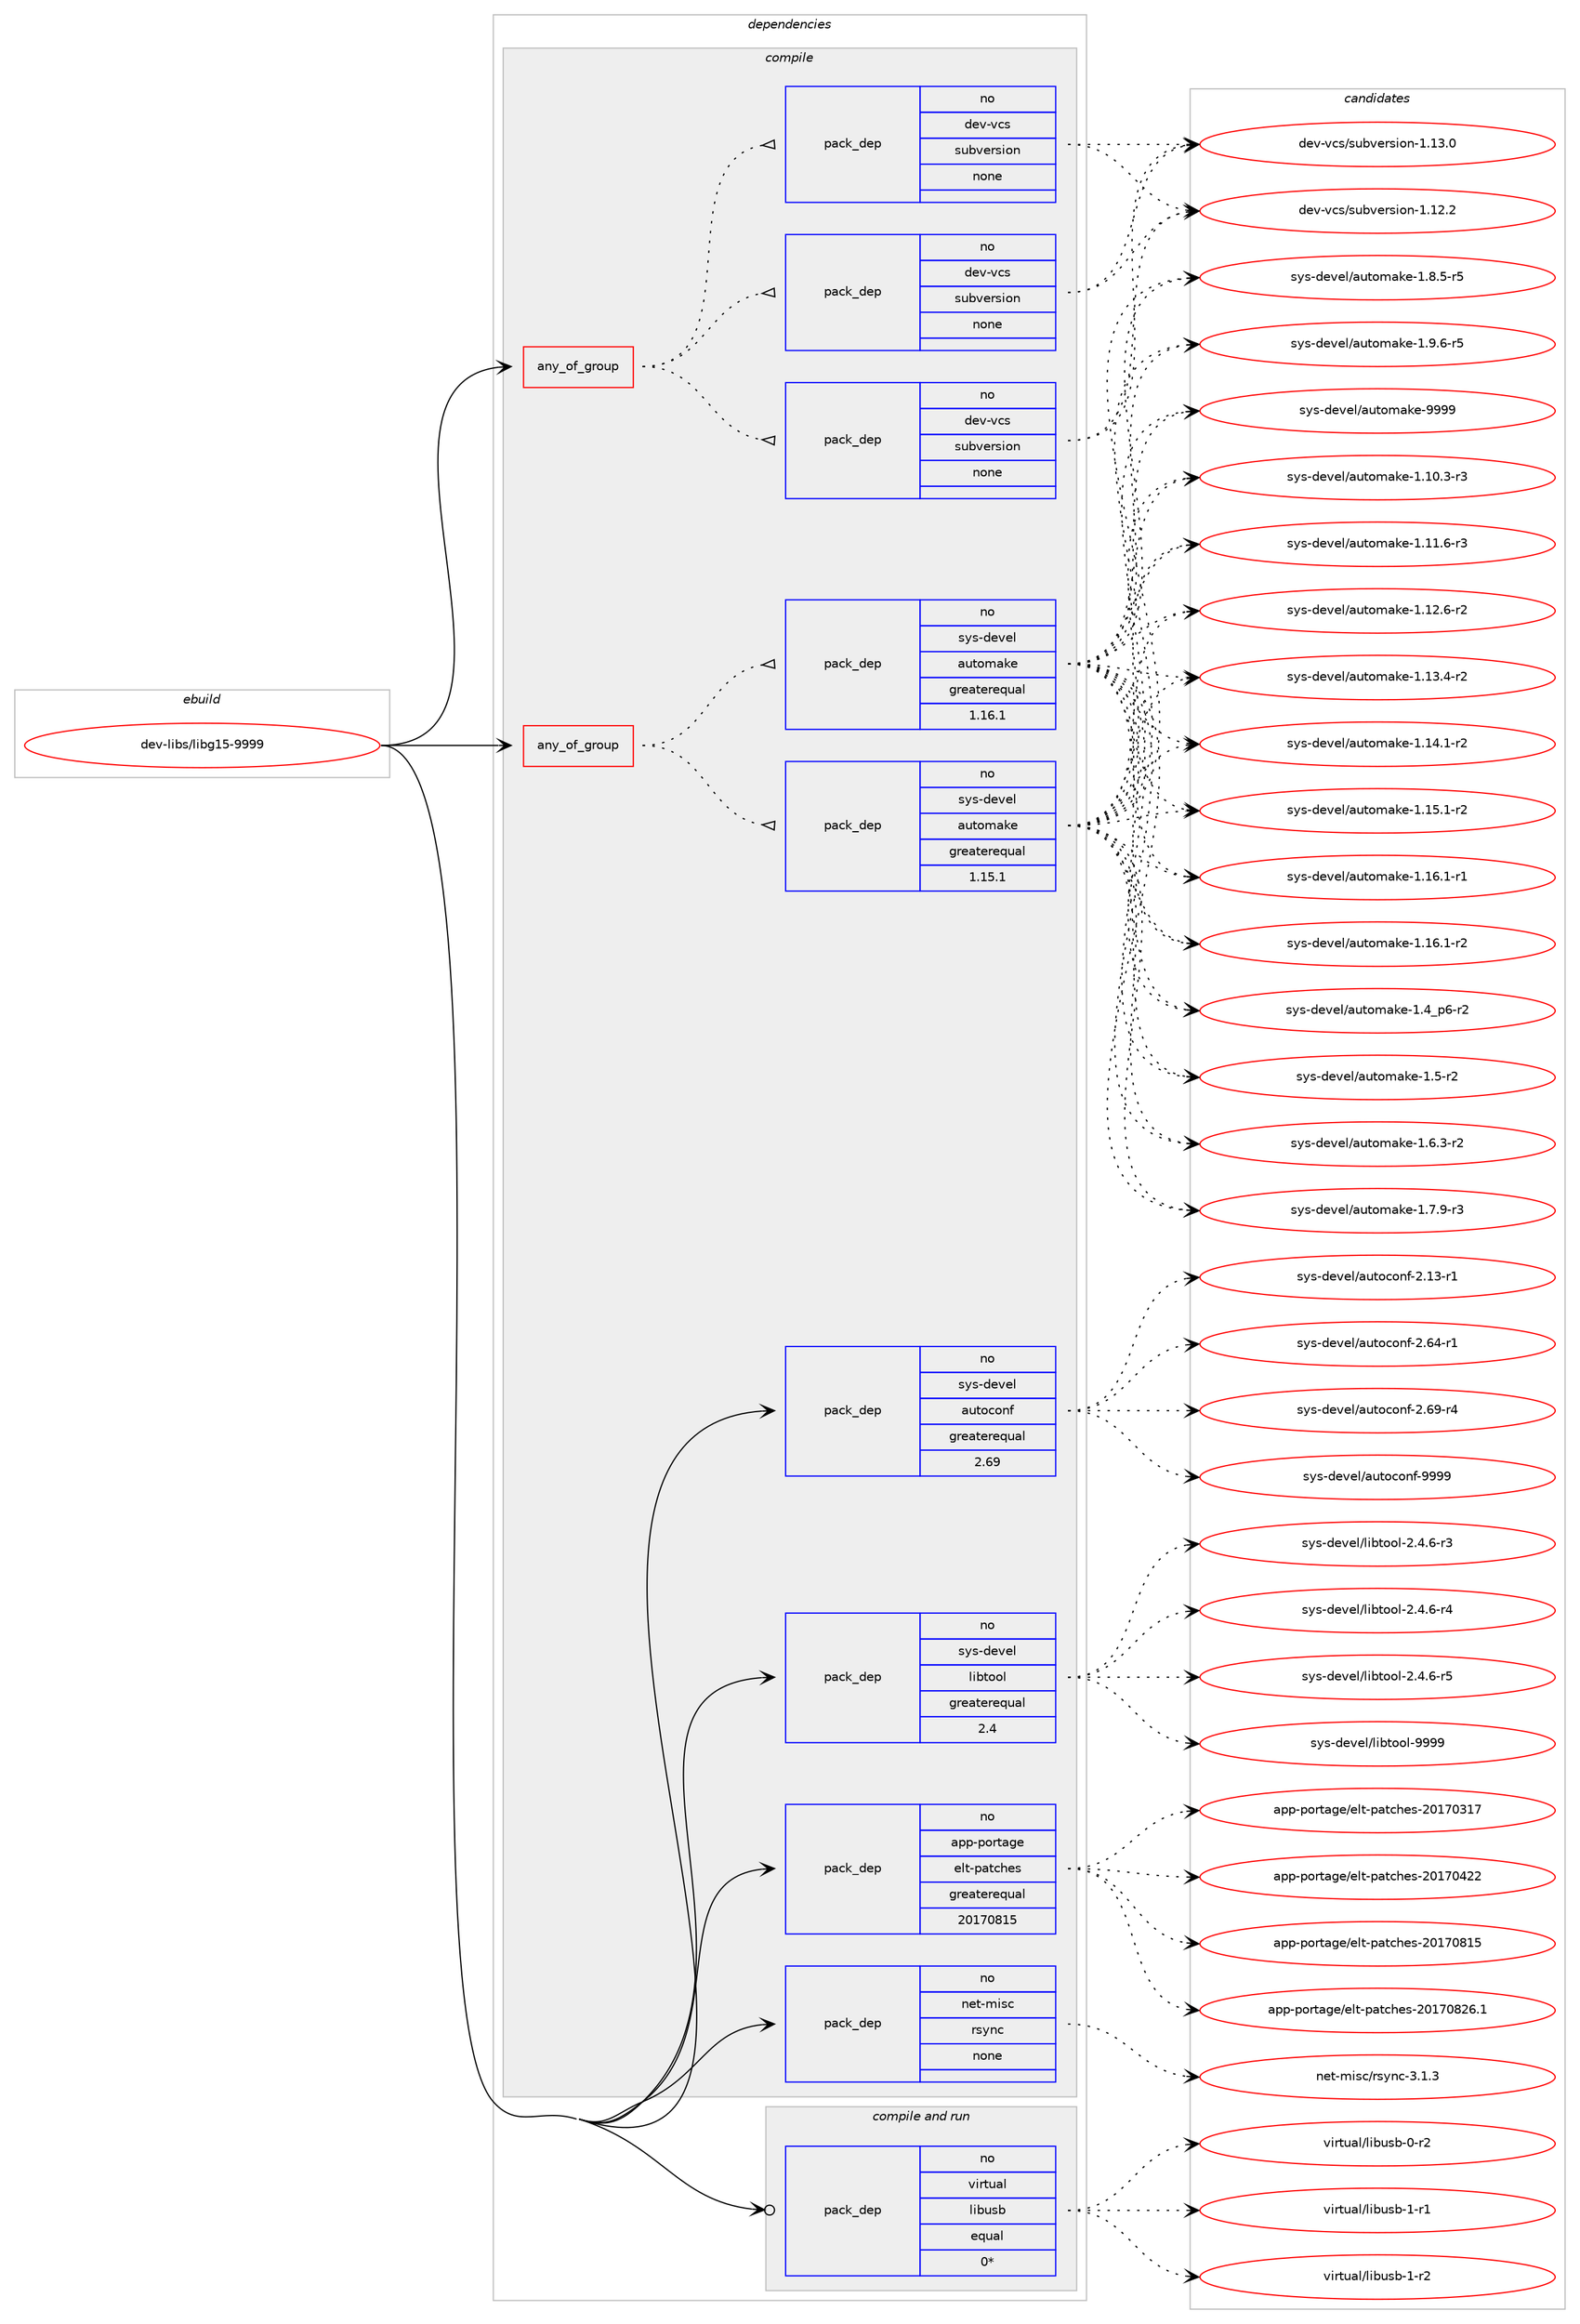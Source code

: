 digraph prolog {

# *************
# Graph options
# *************

newrank=true;
concentrate=true;
compound=true;
graph [rankdir=LR,fontname=Helvetica,fontsize=10,ranksep=1.5];#, ranksep=2.5, nodesep=0.2];
edge  [arrowhead=vee];
node  [fontname=Helvetica,fontsize=10];

# **********
# The ebuild
# **********

subgraph cluster_leftcol {
color=gray;
rank=same;
label=<<i>ebuild</i>>;
id [label="dev-libs/libg15-9999", color=red, width=4, href="../dev-libs/libg15-9999.svg"];
}

# ****************
# The dependencies
# ****************

subgraph cluster_midcol {
color=gray;
label=<<i>dependencies</i>>;
subgraph cluster_compile {
fillcolor="#eeeeee";
style=filled;
label=<<i>compile</i>>;
subgraph any11106 {
dependency565415 [label=<<TABLE BORDER="0" CELLBORDER="1" CELLSPACING="0" CELLPADDING="4"><TR><TD CELLPADDING="10">any_of_group</TD></TR></TABLE>>, shape=none, color=red];subgraph pack422264 {
dependency565416 [label=<<TABLE BORDER="0" CELLBORDER="1" CELLSPACING="0" CELLPADDING="4" WIDTH="220"><TR><TD ROWSPAN="6" CELLPADDING="30">pack_dep</TD></TR><TR><TD WIDTH="110">no</TD></TR><TR><TD>dev-vcs</TD></TR><TR><TD>subversion</TD></TR><TR><TD>none</TD></TR><TR><TD></TD></TR></TABLE>>, shape=none, color=blue];
}
dependency565415:e -> dependency565416:w [weight=20,style="dotted",arrowhead="oinv"];
subgraph pack422265 {
dependency565417 [label=<<TABLE BORDER="0" CELLBORDER="1" CELLSPACING="0" CELLPADDING="4" WIDTH="220"><TR><TD ROWSPAN="6" CELLPADDING="30">pack_dep</TD></TR><TR><TD WIDTH="110">no</TD></TR><TR><TD>dev-vcs</TD></TR><TR><TD>subversion</TD></TR><TR><TD>none</TD></TR><TR><TD></TD></TR></TABLE>>, shape=none, color=blue];
}
dependency565415:e -> dependency565417:w [weight=20,style="dotted",arrowhead="oinv"];
subgraph pack422266 {
dependency565418 [label=<<TABLE BORDER="0" CELLBORDER="1" CELLSPACING="0" CELLPADDING="4" WIDTH="220"><TR><TD ROWSPAN="6" CELLPADDING="30">pack_dep</TD></TR><TR><TD WIDTH="110">no</TD></TR><TR><TD>dev-vcs</TD></TR><TR><TD>subversion</TD></TR><TR><TD>none</TD></TR><TR><TD></TD></TR></TABLE>>, shape=none, color=blue];
}
dependency565415:e -> dependency565418:w [weight=20,style="dotted",arrowhead="oinv"];
}
id:e -> dependency565415:w [weight=20,style="solid",arrowhead="vee"];
subgraph any11107 {
dependency565419 [label=<<TABLE BORDER="0" CELLBORDER="1" CELLSPACING="0" CELLPADDING="4"><TR><TD CELLPADDING="10">any_of_group</TD></TR></TABLE>>, shape=none, color=red];subgraph pack422267 {
dependency565420 [label=<<TABLE BORDER="0" CELLBORDER="1" CELLSPACING="0" CELLPADDING="4" WIDTH="220"><TR><TD ROWSPAN="6" CELLPADDING="30">pack_dep</TD></TR><TR><TD WIDTH="110">no</TD></TR><TR><TD>sys-devel</TD></TR><TR><TD>automake</TD></TR><TR><TD>greaterequal</TD></TR><TR><TD>1.16.1</TD></TR></TABLE>>, shape=none, color=blue];
}
dependency565419:e -> dependency565420:w [weight=20,style="dotted",arrowhead="oinv"];
subgraph pack422268 {
dependency565421 [label=<<TABLE BORDER="0" CELLBORDER="1" CELLSPACING="0" CELLPADDING="4" WIDTH="220"><TR><TD ROWSPAN="6" CELLPADDING="30">pack_dep</TD></TR><TR><TD WIDTH="110">no</TD></TR><TR><TD>sys-devel</TD></TR><TR><TD>automake</TD></TR><TR><TD>greaterequal</TD></TR><TR><TD>1.15.1</TD></TR></TABLE>>, shape=none, color=blue];
}
dependency565419:e -> dependency565421:w [weight=20,style="dotted",arrowhead="oinv"];
}
id:e -> dependency565419:w [weight=20,style="solid",arrowhead="vee"];
subgraph pack422269 {
dependency565422 [label=<<TABLE BORDER="0" CELLBORDER="1" CELLSPACING="0" CELLPADDING="4" WIDTH="220"><TR><TD ROWSPAN="6" CELLPADDING="30">pack_dep</TD></TR><TR><TD WIDTH="110">no</TD></TR><TR><TD>app-portage</TD></TR><TR><TD>elt-patches</TD></TR><TR><TD>greaterequal</TD></TR><TR><TD>20170815</TD></TR></TABLE>>, shape=none, color=blue];
}
id:e -> dependency565422:w [weight=20,style="solid",arrowhead="vee"];
subgraph pack422270 {
dependency565423 [label=<<TABLE BORDER="0" CELLBORDER="1" CELLSPACING="0" CELLPADDING="4" WIDTH="220"><TR><TD ROWSPAN="6" CELLPADDING="30">pack_dep</TD></TR><TR><TD WIDTH="110">no</TD></TR><TR><TD>net-misc</TD></TR><TR><TD>rsync</TD></TR><TR><TD>none</TD></TR><TR><TD></TD></TR></TABLE>>, shape=none, color=blue];
}
id:e -> dependency565423:w [weight=20,style="solid",arrowhead="vee"];
subgraph pack422271 {
dependency565424 [label=<<TABLE BORDER="0" CELLBORDER="1" CELLSPACING="0" CELLPADDING="4" WIDTH="220"><TR><TD ROWSPAN="6" CELLPADDING="30">pack_dep</TD></TR><TR><TD WIDTH="110">no</TD></TR><TR><TD>sys-devel</TD></TR><TR><TD>autoconf</TD></TR><TR><TD>greaterequal</TD></TR><TR><TD>2.69</TD></TR></TABLE>>, shape=none, color=blue];
}
id:e -> dependency565424:w [weight=20,style="solid",arrowhead="vee"];
subgraph pack422272 {
dependency565425 [label=<<TABLE BORDER="0" CELLBORDER="1" CELLSPACING="0" CELLPADDING="4" WIDTH="220"><TR><TD ROWSPAN="6" CELLPADDING="30">pack_dep</TD></TR><TR><TD WIDTH="110">no</TD></TR><TR><TD>sys-devel</TD></TR><TR><TD>libtool</TD></TR><TR><TD>greaterequal</TD></TR><TR><TD>2.4</TD></TR></TABLE>>, shape=none, color=blue];
}
id:e -> dependency565425:w [weight=20,style="solid",arrowhead="vee"];
}
subgraph cluster_compileandrun {
fillcolor="#eeeeee";
style=filled;
label=<<i>compile and run</i>>;
subgraph pack422273 {
dependency565426 [label=<<TABLE BORDER="0" CELLBORDER="1" CELLSPACING="0" CELLPADDING="4" WIDTH="220"><TR><TD ROWSPAN="6" CELLPADDING="30">pack_dep</TD></TR><TR><TD WIDTH="110">no</TD></TR><TR><TD>virtual</TD></TR><TR><TD>libusb</TD></TR><TR><TD>equal</TD></TR><TR><TD>0*</TD></TR></TABLE>>, shape=none, color=blue];
}
id:e -> dependency565426:w [weight=20,style="solid",arrowhead="odotvee"];
}
subgraph cluster_run {
fillcolor="#eeeeee";
style=filled;
label=<<i>run</i>>;
}
}

# **************
# The candidates
# **************

subgraph cluster_choices {
rank=same;
color=gray;
label=<<i>candidates</i>>;

subgraph choice422264 {
color=black;
nodesep=1;
choice1001011184511899115471151179811810111411510511111045494649504650 [label="dev-vcs/subversion-1.12.2", color=red, width=4,href="../dev-vcs/subversion-1.12.2.svg"];
choice1001011184511899115471151179811810111411510511111045494649514648 [label="dev-vcs/subversion-1.13.0", color=red, width=4,href="../dev-vcs/subversion-1.13.0.svg"];
dependency565416:e -> choice1001011184511899115471151179811810111411510511111045494649504650:w [style=dotted,weight="100"];
dependency565416:e -> choice1001011184511899115471151179811810111411510511111045494649514648:w [style=dotted,weight="100"];
}
subgraph choice422265 {
color=black;
nodesep=1;
choice1001011184511899115471151179811810111411510511111045494649504650 [label="dev-vcs/subversion-1.12.2", color=red, width=4,href="../dev-vcs/subversion-1.12.2.svg"];
choice1001011184511899115471151179811810111411510511111045494649514648 [label="dev-vcs/subversion-1.13.0", color=red, width=4,href="../dev-vcs/subversion-1.13.0.svg"];
dependency565417:e -> choice1001011184511899115471151179811810111411510511111045494649504650:w [style=dotted,weight="100"];
dependency565417:e -> choice1001011184511899115471151179811810111411510511111045494649514648:w [style=dotted,weight="100"];
}
subgraph choice422266 {
color=black;
nodesep=1;
choice1001011184511899115471151179811810111411510511111045494649504650 [label="dev-vcs/subversion-1.12.2", color=red, width=4,href="../dev-vcs/subversion-1.12.2.svg"];
choice1001011184511899115471151179811810111411510511111045494649514648 [label="dev-vcs/subversion-1.13.0", color=red, width=4,href="../dev-vcs/subversion-1.13.0.svg"];
dependency565418:e -> choice1001011184511899115471151179811810111411510511111045494649504650:w [style=dotted,weight="100"];
dependency565418:e -> choice1001011184511899115471151179811810111411510511111045494649514648:w [style=dotted,weight="100"];
}
subgraph choice422267 {
color=black;
nodesep=1;
choice11512111545100101118101108479711711611110997107101454946494846514511451 [label="sys-devel/automake-1.10.3-r3", color=red, width=4,href="../sys-devel/automake-1.10.3-r3.svg"];
choice11512111545100101118101108479711711611110997107101454946494946544511451 [label="sys-devel/automake-1.11.6-r3", color=red, width=4,href="../sys-devel/automake-1.11.6-r3.svg"];
choice11512111545100101118101108479711711611110997107101454946495046544511450 [label="sys-devel/automake-1.12.6-r2", color=red, width=4,href="../sys-devel/automake-1.12.6-r2.svg"];
choice11512111545100101118101108479711711611110997107101454946495146524511450 [label="sys-devel/automake-1.13.4-r2", color=red, width=4,href="../sys-devel/automake-1.13.4-r2.svg"];
choice11512111545100101118101108479711711611110997107101454946495246494511450 [label="sys-devel/automake-1.14.1-r2", color=red, width=4,href="../sys-devel/automake-1.14.1-r2.svg"];
choice11512111545100101118101108479711711611110997107101454946495346494511450 [label="sys-devel/automake-1.15.1-r2", color=red, width=4,href="../sys-devel/automake-1.15.1-r2.svg"];
choice11512111545100101118101108479711711611110997107101454946495446494511449 [label="sys-devel/automake-1.16.1-r1", color=red, width=4,href="../sys-devel/automake-1.16.1-r1.svg"];
choice11512111545100101118101108479711711611110997107101454946495446494511450 [label="sys-devel/automake-1.16.1-r2", color=red, width=4,href="../sys-devel/automake-1.16.1-r2.svg"];
choice115121115451001011181011084797117116111109971071014549465295112544511450 [label="sys-devel/automake-1.4_p6-r2", color=red, width=4,href="../sys-devel/automake-1.4_p6-r2.svg"];
choice11512111545100101118101108479711711611110997107101454946534511450 [label="sys-devel/automake-1.5-r2", color=red, width=4,href="../sys-devel/automake-1.5-r2.svg"];
choice115121115451001011181011084797117116111109971071014549465446514511450 [label="sys-devel/automake-1.6.3-r2", color=red, width=4,href="../sys-devel/automake-1.6.3-r2.svg"];
choice115121115451001011181011084797117116111109971071014549465546574511451 [label="sys-devel/automake-1.7.9-r3", color=red, width=4,href="../sys-devel/automake-1.7.9-r3.svg"];
choice115121115451001011181011084797117116111109971071014549465646534511453 [label="sys-devel/automake-1.8.5-r5", color=red, width=4,href="../sys-devel/automake-1.8.5-r5.svg"];
choice115121115451001011181011084797117116111109971071014549465746544511453 [label="sys-devel/automake-1.9.6-r5", color=red, width=4,href="../sys-devel/automake-1.9.6-r5.svg"];
choice115121115451001011181011084797117116111109971071014557575757 [label="sys-devel/automake-9999", color=red, width=4,href="../sys-devel/automake-9999.svg"];
dependency565420:e -> choice11512111545100101118101108479711711611110997107101454946494846514511451:w [style=dotted,weight="100"];
dependency565420:e -> choice11512111545100101118101108479711711611110997107101454946494946544511451:w [style=dotted,weight="100"];
dependency565420:e -> choice11512111545100101118101108479711711611110997107101454946495046544511450:w [style=dotted,weight="100"];
dependency565420:e -> choice11512111545100101118101108479711711611110997107101454946495146524511450:w [style=dotted,weight="100"];
dependency565420:e -> choice11512111545100101118101108479711711611110997107101454946495246494511450:w [style=dotted,weight="100"];
dependency565420:e -> choice11512111545100101118101108479711711611110997107101454946495346494511450:w [style=dotted,weight="100"];
dependency565420:e -> choice11512111545100101118101108479711711611110997107101454946495446494511449:w [style=dotted,weight="100"];
dependency565420:e -> choice11512111545100101118101108479711711611110997107101454946495446494511450:w [style=dotted,weight="100"];
dependency565420:e -> choice115121115451001011181011084797117116111109971071014549465295112544511450:w [style=dotted,weight="100"];
dependency565420:e -> choice11512111545100101118101108479711711611110997107101454946534511450:w [style=dotted,weight="100"];
dependency565420:e -> choice115121115451001011181011084797117116111109971071014549465446514511450:w [style=dotted,weight="100"];
dependency565420:e -> choice115121115451001011181011084797117116111109971071014549465546574511451:w [style=dotted,weight="100"];
dependency565420:e -> choice115121115451001011181011084797117116111109971071014549465646534511453:w [style=dotted,weight="100"];
dependency565420:e -> choice115121115451001011181011084797117116111109971071014549465746544511453:w [style=dotted,weight="100"];
dependency565420:e -> choice115121115451001011181011084797117116111109971071014557575757:w [style=dotted,weight="100"];
}
subgraph choice422268 {
color=black;
nodesep=1;
choice11512111545100101118101108479711711611110997107101454946494846514511451 [label="sys-devel/automake-1.10.3-r3", color=red, width=4,href="../sys-devel/automake-1.10.3-r3.svg"];
choice11512111545100101118101108479711711611110997107101454946494946544511451 [label="sys-devel/automake-1.11.6-r3", color=red, width=4,href="../sys-devel/automake-1.11.6-r3.svg"];
choice11512111545100101118101108479711711611110997107101454946495046544511450 [label="sys-devel/automake-1.12.6-r2", color=red, width=4,href="../sys-devel/automake-1.12.6-r2.svg"];
choice11512111545100101118101108479711711611110997107101454946495146524511450 [label="sys-devel/automake-1.13.4-r2", color=red, width=4,href="../sys-devel/automake-1.13.4-r2.svg"];
choice11512111545100101118101108479711711611110997107101454946495246494511450 [label="sys-devel/automake-1.14.1-r2", color=red, width=4,href="../sys-devel/automake-1.14.1-r2.svg"];
choice11512111545100101118101108479711711611110997107101454946495346494511450 [label="sys-devel/automake-1.15.1-r2", color=red, width=4,href="../sys-devel/automake-1.15.1-r2.svg"];
choice11512111545100101118101108479711711611110997107101454946495446494511449 [label="sys-devel/automake-1.16.1-r1", color=red, width=4,href="../sys-devel/automake-1.16.1-r1.svg"];
choice11512111545100101118101108479711711611110997107101454946495446494511450 [label="sys-devel/automake-1.16.1-r2", color=red, width=4,href="../sys-devel/automake-1.16.1-r2.svg"];
choice115121115451001011181011084797117116111109971071014549465295112544511450 [label="sys-devel/automake-1.4_p6-r2", color=red, width=4,href="../sys-devel/automake-1.4_p6-r2.svg"];
choice11512111545100101118101108479711711611110997107101454946534511450 [label="sys-devel/automake-1.5-r2", color=red, width=4,href="../sys-devel/automake-1.5-r2.svg"];
choice115121115451001011181011084797117116111109971071014549465446514511450 [label="sys-devel/automake-1.6.3-r2", color=red, width=4,href="../sys-devel/automake-1.6.3-r2.svg"];
choice115121115451001011181011084797117116111109971071014549465546574511451 [label="sys-devel/automake-1.7.9-r3", color=red, width=4,href="../sys-devel/automake-1.7.9-r3.svg"];
choice115121115451001011181011084797117116111109971071014549465646534511453 [label="sys-devel/automake-1.8.5-r5", color=red, width=4,href="../sys-devel/automake-1.8.5-r5.svg"];
choice115121115451001011181011084797117116111109971071014549465746544511453 [label="sys-devel/automake-1.9.6-r5", color=red, width=4,href="../sys-devel/automake-1.9.6-r5.svg"];
choice115121115451001011181011084797117116111109971071014557575757 [label="sys-devel/automake-9999", color=red, width=4,href="../sys-devel/automake-9999.svg"];
dependency565421:e -> choice11512111545100101118101108479711711611110997107101454946494846514511451:w [style=dotted,weight="100"];
dependency565421:e -> choice11512111545100101118101108479711711611110997107101454946494946544511451:w [style=dotted,weight="100"];
dependency565421:e -> choice11512111545100101118101108479711711611110997107101454946495046544511450:w [style=dotted,weight="100"];
dependency565421:e -> choice11512111545100101118101108479711711611110997107101454946495146524511450:w [style=dotted,weight="100"];
dependency565421:e -> choice11512111545100101118101108479711711611110997107101454946495246494511450:w [style=dotted,weight="100"];
dependency565421:e -> choice11512111545100101118101108479711711611110997107101454946495346494511450:w [style=dotted,weight="100"];
dependency565421:e -> choice11512111545100101118101108479711711611110997107101454946495446494511449:w [style=dotted,weight="100"];
dependency565421:e -> choice11512111545100101118101108479711711611110997107101454946495446494511450:w [style=dotted,weight="100"];
dependency565421:e -> choice115121115451001011181011084797117116111109971071014549465295112544511450:w [style=dotted,weight="100"];
dependency565421:e -> choice11512111545100101118101108479711711611110997107101454946534511450:w [style=dotted,weight="100"];
dependency565421:e -> choice115121115451001011181011084797117116111109971071014549465446514511450:w [style=dotted,weight="100"];
dependency565421:e -> choice115121115451001011181011084797117116111109971071014549465546574511451:w [style=dotted,weight="100"];
dependency565421:e -> choice115121115451001011181011084797117116111109971071014549465646534511453:w [style=dotted,weight="100"];
dependency565421:e -> choice115121115451001011181011084797117116111109971071014549465746544511453:w [style=dotted,weight="100"];
dependency565421:e -> choice115121115451001011181011084797117116111109971071014557575757:w [style=dotted,weight="100"];
}
subgraph choice422269 {
color=black;
nodesep=1;
choice97112112451121111141169710310147101108116451129711699104101115455048495548514955 [label="app-portage/elt-patches-20170317", color=red, width=4,href="../app-portage/elt-patches-20170317.svg"];
choice97112112451121111141169710310147101108116451129711699104101115455048495548525050 [label="app-portage/elt-patches-20170422", color=red, width=4,href="../app-portage/elt-patches-20170422.svg"];
choice97112112451121111141169710310147101108116451129711699104101115455048495548564953 [label="app-portage/elt-patches-20170815", color=red, width=4,href="../app-portage/elt-patches-20170815.svg"];
choice971121124511211111411697103101471011081164511297116991041011154550484955485650544649 [label="app-portage/elt-patches-20170826.1", color=red, width=4,href="../app-portage/elt-patches-20170826.1.svg"];
dependency565422:e -> choice97112112451121111141169710310147101108116451129711699104101115455048495548514955:w [style=dotted,weight="100"];
dependency565422:e -> choice97112112451121111141169710310147101108116451129711699104101115455048495548525050:w [style=dotted,weight="100"];
dependency565422:e -> choice97112112451121111141169710310147101108116451129711699104101115455048495548564953:w [style=dotted,weight="100"];
dependency565422:e -> choice971121124511211111411697103101471011081164511297116991041011154550484955485650544649:w [style=dotted,weight="100"];
}
subgraph choice422270 {
color=black;
nodesep=1;
choice11010111645109105115994711411512111099455146494651 [label="net-misc/rsync-3.1.3", color=red, width=4,href="../net-misc/rsync-3.1.3.svg"];
dependency565423:e -> choice11010111645109105115994711411512111099455146494651:w [style=dotted,weight="100"];
}
subgraph choice422271 {
color=black;
nodesep=1;
choice1151211154510010111810110847971171161119911111010245504649514511449 [label="sys-devel/autoconf-2.13-r1", color=red, width=4,href="../sys-devel/autoconf-2.13-r1.svg"];
choice1151211154510010111810110847971171161119911111010245504654524511449 [label="sys-devel/autoconf-2.64-r1", color=red, width=4,href="../sys-devel/autoconf-2.64-r1.svg"];
choice1151211154510010111810110847971171161119911111010245504654574511452 [label="sys-devel/autoconf-2.69-r4", color=red, width=4,href="../sys-devel/autoconf-2.69-r4.svg"];
choice115121115451001011181011084797117116111991111101024557575757 [label="sys-devel/autoconf-9999", color=red, width=4,href="../sys-devel/autoconf-9999.svg"];
dependency565424:e -> choice1151211154510010111810110847971171161119911111010245504649514511449:w [style=dotted,weight="100"];
dependency565424:e -> choice1151211154510010111810110847971171161119911111010245504654524511449:w [style=dotted,weight="100"];
dependency565424:e -> choice1151211154510010111810110847971171161119911111010245504654574511452:w [style=dotted,weight="100"];
dependency565424:e -> choice115121115451001011181011084797117116111991111101024557575757:w [style=dotted,weight="100"];
}
subgraph choice422272 {
color=black;
nodesep=1;
choice1151211154510010111810110847108105981161111111084550465246544511451 [label="sys-devel/libtool-2.4.6-r3", color=red, width=4,href="../sys-devel/libtool-2.4.6-r3.svg"];
choice1151211154510010111810110847108105981161111111084550465246544511452 [label="sys-devel/libtool-2.4.6-r4", color=red, width=4,href="../sys-devel/libtool-2.4.6-r4.svg"];
choice1151211154510010111810110847108105981161111111084550465246544511453 [label="sys-devel/libtool-2.4.6-r5", color=red, width=4,href="../sys-devel/libtool-2.4.6-r5.svg"];
choice1151211154510010111810110847108105981161111111084557575757 [label="sys-devel/libtool-9999", color=red, width=4,href="../sys-devel/libtool-9999.svg"];
dependency565425:e -> choice1151211154510010111810110847108105981161111111084550465246544511451:w [style=dotted,weight="100"];
dependency565425:e -> choice1151211154510010111810110847108105981161111111084550465246544511452:w [style=dotted,weight="100"];
dependency565425:e -> choice1151211154510010111810110847108105981161111111084550465246544511453:w [style=dotted,weight="100"];
dependency565425:e -> choice1151211154510010111810110847108105981161111111084557575757:w [style=dotted,weight="100"];
}
subgraph choice422273 {
color=black;
nodesep=1;
choice1181051141161179710847108105981171159845484511450 [label="virtual/libusb-0-r2", color=red, width=4,href="../virtual/libusb-0-r2.svg"];
choice1181051141161179710847108105981171159845494511449 [label="virtual/libusb-1-r1", color=red, width=4,href="../virtual/libusb-1-r1.svg"];
choice1181051141161179710847108105981171159845494511450 [label="virtual/libusb-1-r2", color=red, width=4,href="../virtual/libusb-1-r2.svg"];
dependency565426:e -> choice1181051141161179710847108105981171159845484511450:w [style=dotted,weight="100"];
dependency565426:e -> choice1181051141161179710847108105981171159845494511449:w [style=dotted,weight="100"];
dependency565426:e -> choice1181051141161179710847108105981171159845494511450:w [style=dotted,weight="100"];
}
}

}
